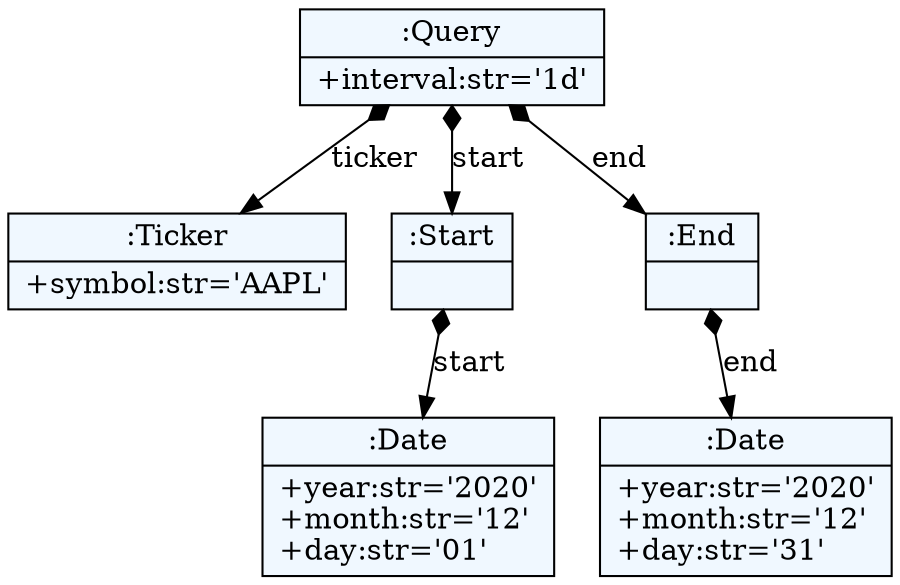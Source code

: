 
    digraph textX {
    fontname = "Bitstream Vera Sans"
    fontsize = 8
    node[
        shape=record,
        style=filled,
        fillcolor=aliceblue
    ]
    nodesep = 0.3
    edge[dir=black,arrowtail=empty]


49657392 -> 58186720 [label="ticker" arrowtail=diamond dir=both]
58186720[label="{:Ticker|+symbol:str='AAPL'\l}"]
49657392 -> 58187168 [label="start" arrowtail=diamond dir=both]
58187168 -> 58187280 [label="start" arrowtail=diamond dir=both]
58187280[label="{:Date|+year:str='2020'\l+month:str='12'\l+day:str='01'\l}"]
58187168[label="{:Start|}"]
49657392 -> 50450616 [label="end" arrowtail=diamond dir=both]
50450616 -> 58187336 [label="end" arrowtail=diamond dir=both]
58187336[label="{:Date|+year:str='2020'\l+month:str='12'\l+day:str='31'\l}"]
50450616[label="{:End|}"]
49657392[label="{:Query|+interval:str='1d'\l}"]

}
